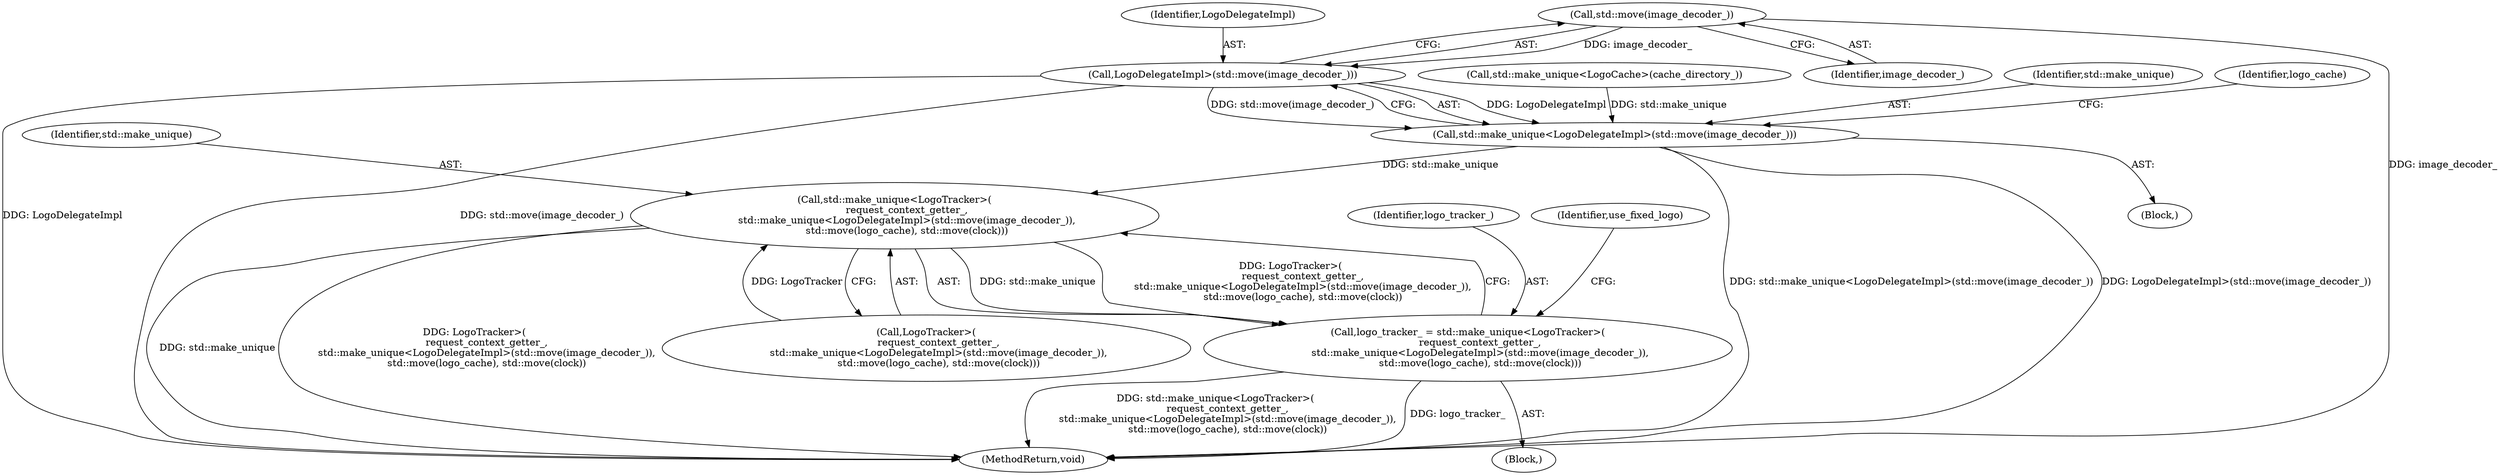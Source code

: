 digraph "1_Chrome_deaa07bec5d105ffc546d37eba3da4cba341fc03_1@API" {
"1000259" [label="(Call,std::move(image_decoder_))"];
"1000257" [label="(Call,LogoDelegateImpl>(std::move(image_decoder_)))"];
"1000255" [label="(Call,std::make_unique<LogoDelegateImpl>(std::move(image_decoder_)))"];
"1000248" [label="(Call,std::make_unique<LogoTracker>(\n        request_context_getter_,\n        std::make_unique<LogoDelegateImpl>(std::move(image_decoder_)),\n        std::move(logo_cache), std::move(clock)))"];
"1000246" [label="(Call,logo_tracker_ = std::make_unique<LogoTracker>(\n        request_context_getter_,\n        std::make_unique<LogoDelegateImpl>(std::move(image_decoder_)),\n        std::move(logo_cache), std::move(clock)))"];
"1000249" [label="(Identifier,std::make_unique)"];
"1000263" [label="(Identifier,logo_cache)"];
"1000217" [label="(Block,)"];
"1000229" [label="(Call,std::make_unique<LogoCache>(cache_directory_))"];
"1000248" [label="(Call,std::make_unique<LogoTracker>(\n        request_context_getter_,\n        std::make_unique<LogoDelegateImpl>(std::move(image_decoder_)),\n        std::move(logo_cache), std::move(clock)))"];
"1000260" [label="(Identifier,image_decoder_)"];
"1000250" [label="(Call,LogoTracker>(\n        request_context_getter_,\n        std::make_unique<LogoDelegateImpl>(std::move(image_decoder_)),\n        std::move(logo_cache), std::move(clock)))"];
"1000255" [label="(Call,std::make_unique<LogoDelegateImpl>(std::move(image_decoder_)))"];
"1000247" [label="(Identifier,logo_tracker_)"];
"1000259" [label="(Call,std::move(image_decoder_))"];
"1000258" [label="(Identifier,LogoDelegateImpl)"];
"1000246" [label="(Call,logo_tracker_ = std::make_unique<LogoTracker>(\n        request_context_getter_,\n        std::make_unique<LogoDelegateImpl>(std::move(image_decoder_)),\n        std::move(logo_cache), std::move(clock)))"];
"1000267" [label="(Identifier,use_fixed_logo)"];
"1000257" [label="(Call,LogoDelegateImpl>(std::move(image_decoder_)))"];
"1000302" [label="(MethodReturn,void)"];
"1000256" [label="(Identifier,std::make_unique)"];
"1000254" [label="(Block,)"];
"1000259" -> "1000257"  [label="AST: "];
"1000259" -> "1000260"  [label="CFG: "];
"1000260" -> "1000259"  [label="AST: "];
"1000257" -> "1000259"  [label="CFG: "];
"1000259" -> "1000302"  [label="DDG: image_decoder_"];
"1000259" -> "1000257"  [label="DDG: image_decoder_"];
"1000257" -> "1000255"  [label="AST: "];
"1000258" -> "1000257"  [label="AST: "];
"1000255" -> "1000257"  [label="CFG: "];
"1000257" -> "1000302"  [label="DDG: std::move(image_decoder_)"];
"1000257" -> "1000302"  [label="DDG: LogoDelegateImpl"];
"1000257" -> "1000255"  [label="DDG: LogoDelegateImpl"];
"1000257" -> "1000255"  [label="DDG: std::move(image_decoder_)"];
"1000255" -> "1000254"  [label="AST: "];
"1000256" -> "1000255"  [label="AST: "];
"1000263" -> "1000255"  [label="CFG: "];
"1000255" -> "1000302"  [label="DDG: std::make_unique<LogoDelegateImpl>(std::move(image_decoder_))"];
"1000255" -> "1000302"  [label="DDG: LogoDelegateImpl>(std::move(image_decoder_))"];
"1000255" -> "1000248"  [label="DDG: std::make_unique"];
"1000229" -> "1000255"  [label="DDG: std::make_unique"];
"1000248" -> "1000246"  [label="AST: "];
"1000248" -> "1000250"  [label="CFG: "];
"1000249" -> "1000248"  [label="AST: "];
"1000250" -> "1000248"  [label="AST: "];
"1000246" -> "1000248"  [label="CFG: "];
"1000248" -> "1000302"  [label="DDG: LogoTracker>(\n        request_context_getter_,\n        std::make_unique<LogoDelegateImpl>(std::move(image_decoder_)),\n        std::move(logo_cache), std::move(clock))"];
"1000248" -> "1000302"  [label="DDG: std::make_unique"];
"1000248" -> "1000246"  [label="DDG: std::make_unique"];
"1000248" -> "1000246"  [label="DDG: LogoTracker>(\n        request_context_getter_,\n        std::make_unique<LogoDelegateImpl>(std::move(image_decoder_)),\n        std::move(logo_cache), std::move(clock))"];
"1000250" -> "1000248"  [label="DDG: LogoTracker"];
"1000246" -> "1000217"  [label="AST: "];
"1000247" -> "1000246"  [label="AST: "];
"1000267" -> "1000246"  [label="CFG: "];
"1000246" -> "1000302"  [label="DDG: std::make_unique<LogoTracker>(\n        request_context_getter_,\n        std::make_unique<LogoDelegateImpl>(std::move(image_decoder_)),\n        std::move(logo_cache), std::move(clock))"];
"1000246" -> "1000302"  [label="DDG: logo_tracker_"];
}
